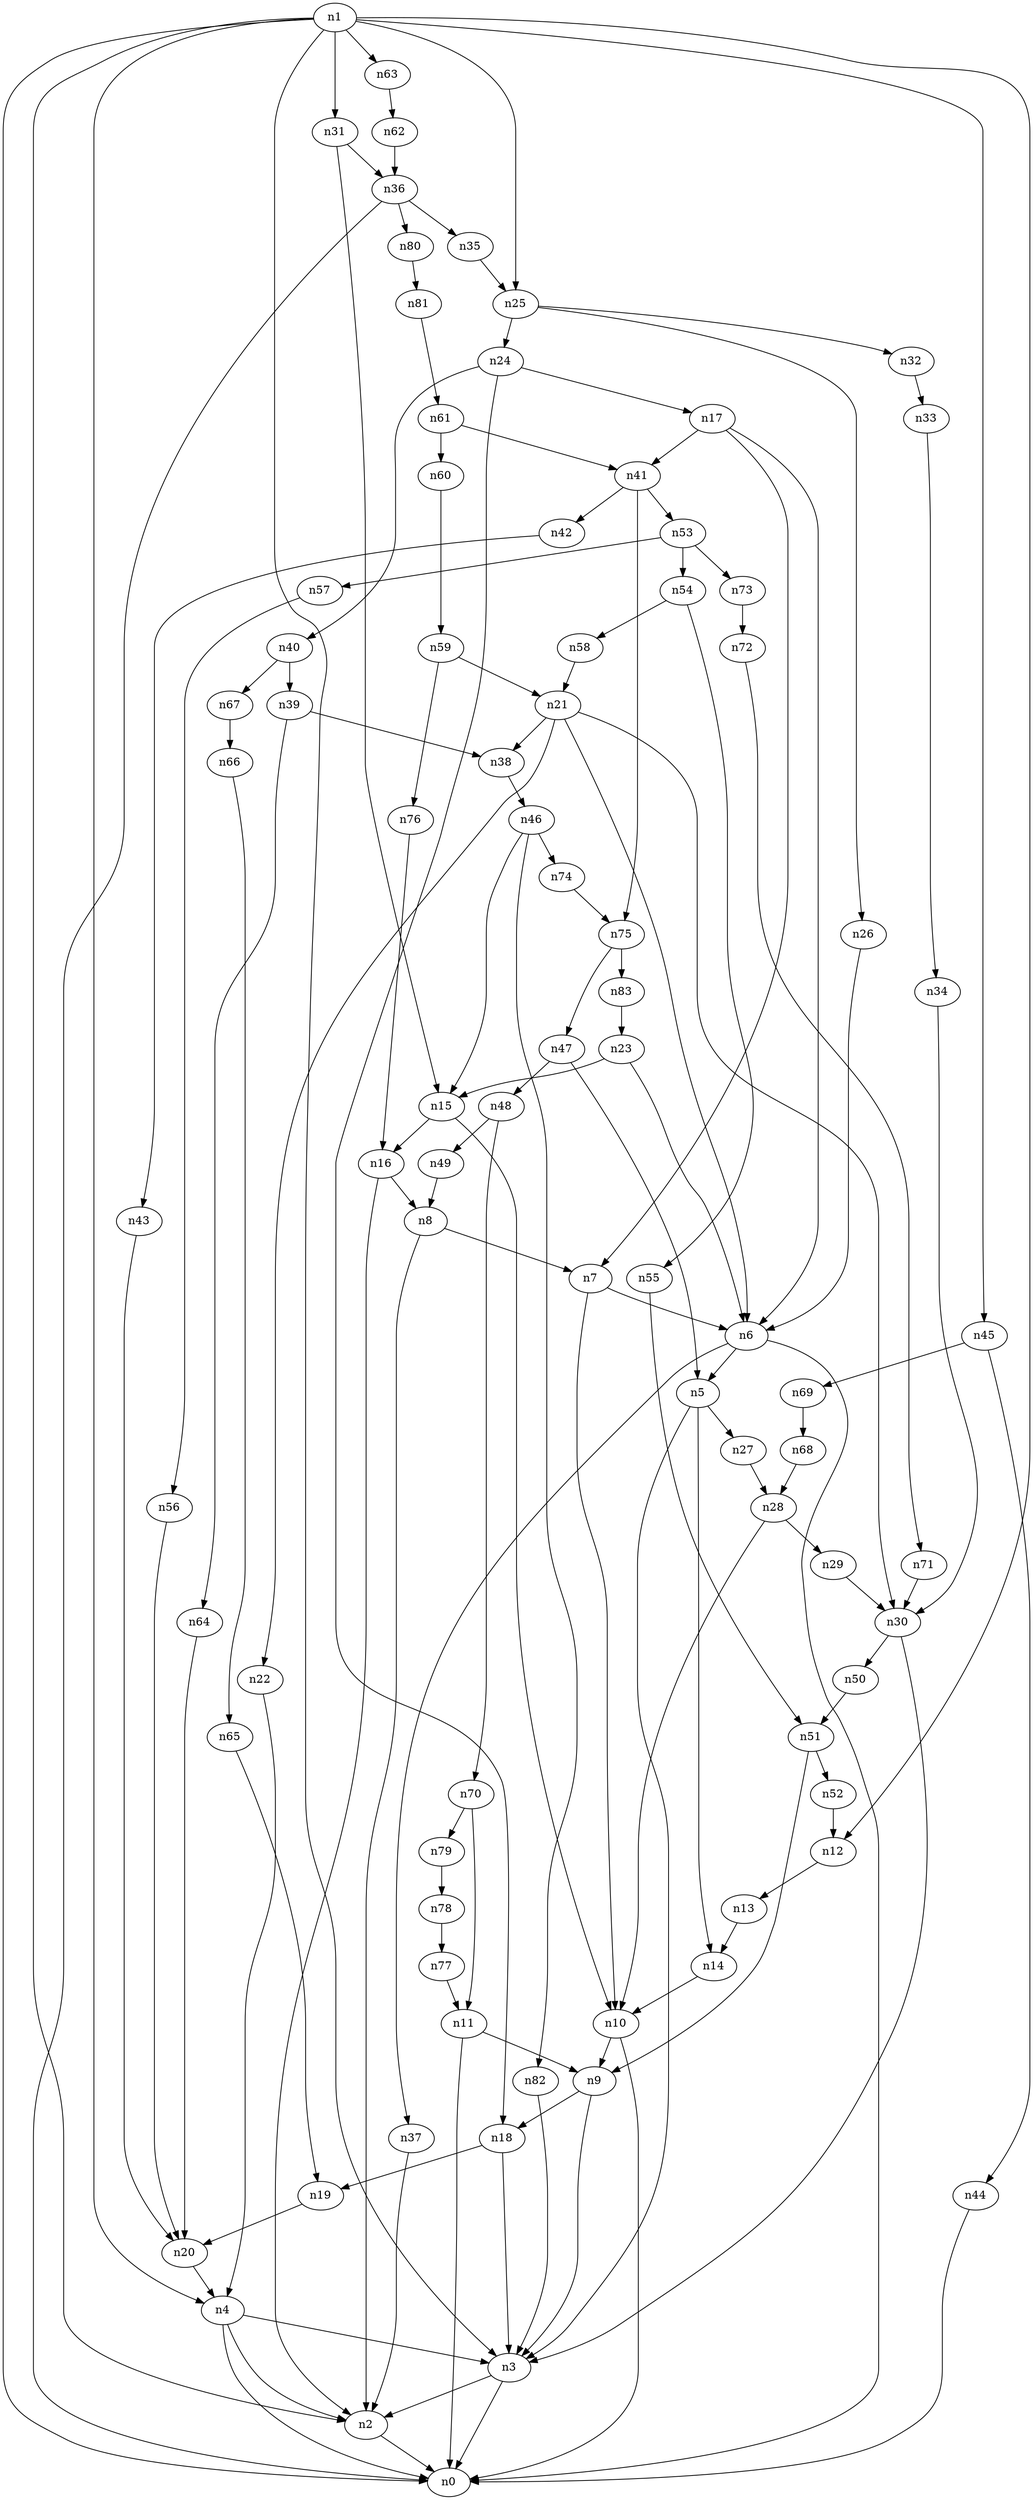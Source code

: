 digraph G {
	n1 -> n0	 [_graphml_id=e0];
	n1 -> n2	 [_graphml_id=e1];
	n1 -> n3	 [_graphml_id=e6];
	n1 -> n4	 [_graphml_id=e9];
	n1 -> n12	 [_graphml_id=e21];
	n1 -> n25	 [_graphml_id=e115];
	n1 -> n31	 [_graphml_id=e50];
	n1 -> n45	 [_graphml_id=e73];
	n1 -> n63	 [_graphml_id=e103];
	n2 -> n0	 [_graphml_id=e5];
	n3 -> n0	 [_graphml_id=e8];
	n3 -> n2	 [_graphml_id=e2];
	n4 -> n0	 [_graphml_id=e4];
	n4 -> n2	 [_graphml_id=e7];
	n4 -> n3	 [_graphml_id=e3];
	n5 -> n3	 [_graphml_id=e10];
	n5 -> n14	 [_graphml_id=e86];
	n5 -> n27	 [_graphml_id=e44];
	n6 -> n0	 [_graphml_id=e12];
	n6 -> n5	 [_graphml_id=e11];
	n6 -> n37	 [_graphml_id=e60];
	n7 -> n6	 [_graphml_id=e13];
	n7 -> n10	 [_graphml_id=e30];
	n8 -> n2	 [_graphml_id=e15];
	n8 -> n7	 [_graphml_id=e14];
	n9 -> n3	 [_graphml_id=e16];
	n9 -> n18	 [_graphml_id=e31];
	n10 -> n0	 [_graphml_id=e18];
	n10 -> n9	 [_graphml_id=e17];
	n11 -> n0	 [_graphml_id=e20];
	n11 -> n9	 [_graphml_id=e19];
	n12 -> n13	 [_graphml_id=e22];
	n13 -> n14	 [_graphml_id=e23];
	n14 -> n10	 [_graphml_id=e24];
	n15 -> n10	 [_graphml_id=e25];
	n15 -> n16	 [_graphml_id=e26];
	n16 -> n2	 [_graphml_id=e76];
	n16 -> n8	 [_graphml_id=e27];
	n17 -> n6	 [_graphml_id=e29];
	n17 -> n7	 [_graphml_id=e28];
	n17 -> n41	 [_graphml_id=e67];
	n18 -> n3	 [_graphml_id=e52];
	n18 -> n19	 [_graphml_id=e32];
	n19 -> n20	 [_graphml_id=e33];
	n20 -> n4	 [_graphml_id=e34];
	n21 -> n6	 [_graphml_id=e35];
	n21 -> n22	 [_graphml_id=e36];
	n21 -> n30	 [_graphml_id=e49];
	n21 -> n38	 [_graphml_id=e63];
	n22 -> n4	 [_graphml_id=e37];
	n23 -> n6	 [_graphml_id=e39];
	n23 -> n15	 [_graphml_id=e38];
	n24 -> n17	 [_graphml_id=e40];
	n24 -> n18	 [_graphml_id=e125];
	n24 -> n40	 [_graphml_id=e66];
	n25 -> n24	 [_graphml_id=e41];
	n25 -> n26	 [_graphml_id=e42];
	n25 -> n32	 [_graphml_id=e53];
	n26 -> n6	 [_graphml_id=e43];
	n27 -> n28	 [_graphml_id=e45];
	n28 -> n10	 [_graphml_id=e46];
	n28 -> n29	 [_graphml_id=e47];
	n29 -> n30	 [_graphml_id=e48];
	n30 -> n3	 [_graphml_id=e62];
	n30 -> n50	 [_graphml_id=e81];
	n31 -> n15	 [_graphml_id=e51];
	n31 -> n36	 [_graphml_id=e96];
	n32 -> n33	 [_graphml_id=e54];
	n33 -> n34	 [_graphml_id=e55];
	n34 -> n30	 [_graphml_id=e56];
	n35 -> n25	 [_graphml_id=e57];
	n36 -> n0	 [_graphml_id=e59];
	n36 -> n35	 [_graphml_id=e58];
	n36 -> n80	 [_graphml_id=e130];
	n37 -> n2	 [_graphml_id=e61];
	n38 -> n46	 [_graphml_id=e75];
	n39 -> n38	 [_graphml_id=e64];
	n39 -> n64	 [_graphml_id=e104];
	n40 -> n39	 [_graphml_id=e65];
	n40 -> n67	 [_graphml_id=e109];
	n41 -> n42	 [_graphml_id=e68];
	n41 -> n53	 [_graphml_id=e87];
	n41 -> n75	 [_graphml_id=e135];
	n42 -> n43	 [_graphml_id=e69];
	n43 -> n20	 [_graphml_id=e70];
	n44 -> n0	 [_graphml_id=e71];
	n45 -> n44	 [_graphml_id=e72];
	n45 -> n69	 [_graphml_id=e112];
	n46 -> n15	 [_graphml_id=e74];
	n46 -> n74	 [_graphml_id=e120];
	n46 -> n82	 [_graphml_id=e134];
	n47 -> n5	 [_graphml_id=e77];
	n47 -> n48	 [_graphml_id=e78];
	n48 -> n49	 [_graphml_id=e79];
	n48 -> n70	 [_graphml_id=e114];
	n49 -> n8	 [_graphml_id=e80];
	n50 -> n51	 [_graphml_id=e82];
	n51 -> n9	 [_graphml_id=e83];
	n51 -> n52	 [_graphml_id=e84];
	n52 -> n12	 [_graphml_id=e85];
	n53 -> n54	 [_graphml_id=e88];
	n53 -> n57	 [_graphml_id=e93];
	n53 -> n73	 [_graphml_id=e119];
	n54 -> n55	 [_graphml_id=e89];
	n54 -> n58	 [_graphml_id=e95];
	n55 -> n51	 [_graphml_id=e90];
	n56 -> n20	 [_graphml_id=e91];
	n57 -> n56	 [_graphml_id=e92];
	n58 -> n21	 [_graphml_id=e94];
	n59 -> n21	 [_graphml_id=e97];
	n59 -> n76	 [_graphml_id=e123];
	n60 -> n59	 [_graphml_id=e98];
	n61 -> n41	 [_graphml_id=e100];
	n61 -> n60	 [_graphml_id=e99];
	n62 -> n36	 [_graphml_id=e101];
	n63 -> n62	 [_graphml_id=e102];
	n64 -> n20	 [_graphml_id=e105];
	n65 -> n19	 [_graphml_id=e106];
	n66 -> n65	 [_graphml_id=e107];
	n67 -> n66	 [_graphml_id=e108];
	n68 -> n28	 [_graphml_id=e110];
	n69 -> n68	 [_graphml_id=e111];
	n70 -> n11	 [_graphml_id=e113];
	n70 -> n79	 [_graphml_id=e129];
	n71 -> n30	 [_graphml_id=e116];
	n72 -> n71	 [_graphml_id=e117];
	n73 -> n72	 [_graphml_id=e118];
	n74 -> n75	 [_graphml_id=e121];
	n75 -> n47	 [_graphml_id=e122];
	n75 -> n83	 [_graphml_id=e137];
	n76 -> n16	 [_graphml_id=e124];
	n77 -> n11	 [_graphml_id=e126];
	n78 -> n77	 [_graphml_id=e127];
	n79 -> n78	 [_graphml_id=e128];
	n80 -> n81	 [_graphml_id=e131];
	n81 -> n61	 [_graphml_id=e132];
	n82 -> n3	 [_graphml_id=e133];
	n83 -> n23	 [_graphml_id=e136];
}
